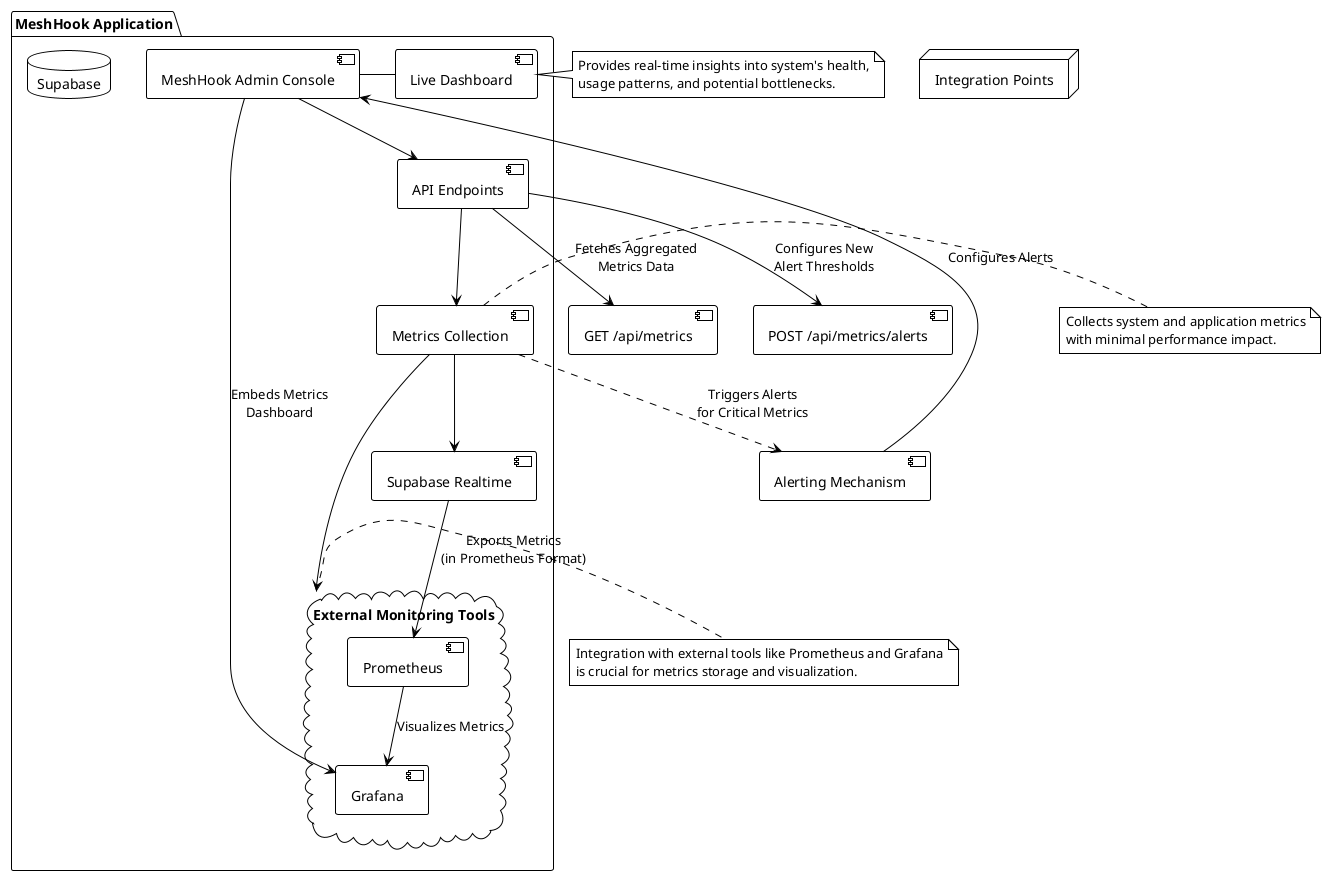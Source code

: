 @startuml
!theme plain

package "MeshHook Application" {
    [MeshHook Admin Console] - [Live Dashboard]
    [MeshHook Admin Console] --> [API Endpoints]
    [API Endpoints] --> [Metrics Collection]
    [Metrics Collection] --> [Supabase Realtime]
    [Metrics Collection] --> [External Monitoring Tools]
    database "Supabase" {
        [Supabase Realtime]
    }
    cloud "External Monitoring Tools" {
        [Prometheus]
        [Grafana]
    }
}

node "Integration Points" {
    [Supabase Realtime] --> [Prometheus] : Exports Metrics\n(in Prometheus Format)
    [Prometheus] --> [Grafana] : Visualizes Metrics
    [MeshHook Admin Console] --> [Grafana] : Embeds Metrics\nDashboard
}

[Metrics Collection] ..> [Alerting Mechanism] : Triggers Alerts\nfor Critical Metrics
[Alerting Mechanism] --> [MeshHook Admin Console] : Configures Alerts
[API Endpoints] --> [GET /api/metrics] : Fetches Aggregated\nMetrics Data
[API Endpoints] --> [POST /api/metrics/alerts] : Configures New\nAlert Thresholds

note right of [External Monitoring Tools]
  Integration with external tools like Prometheus and Grafana
  is crucial for metrics storage and visualization.
end note

note right of [Metrics Collection]
  Collects system and application metrics
  with minimal performance impact.
end note

note right of [Live Dashboard]
  Provides real-time insights into system's health,
  usage patterns, and potential bottlenecks.
end note

@enduml